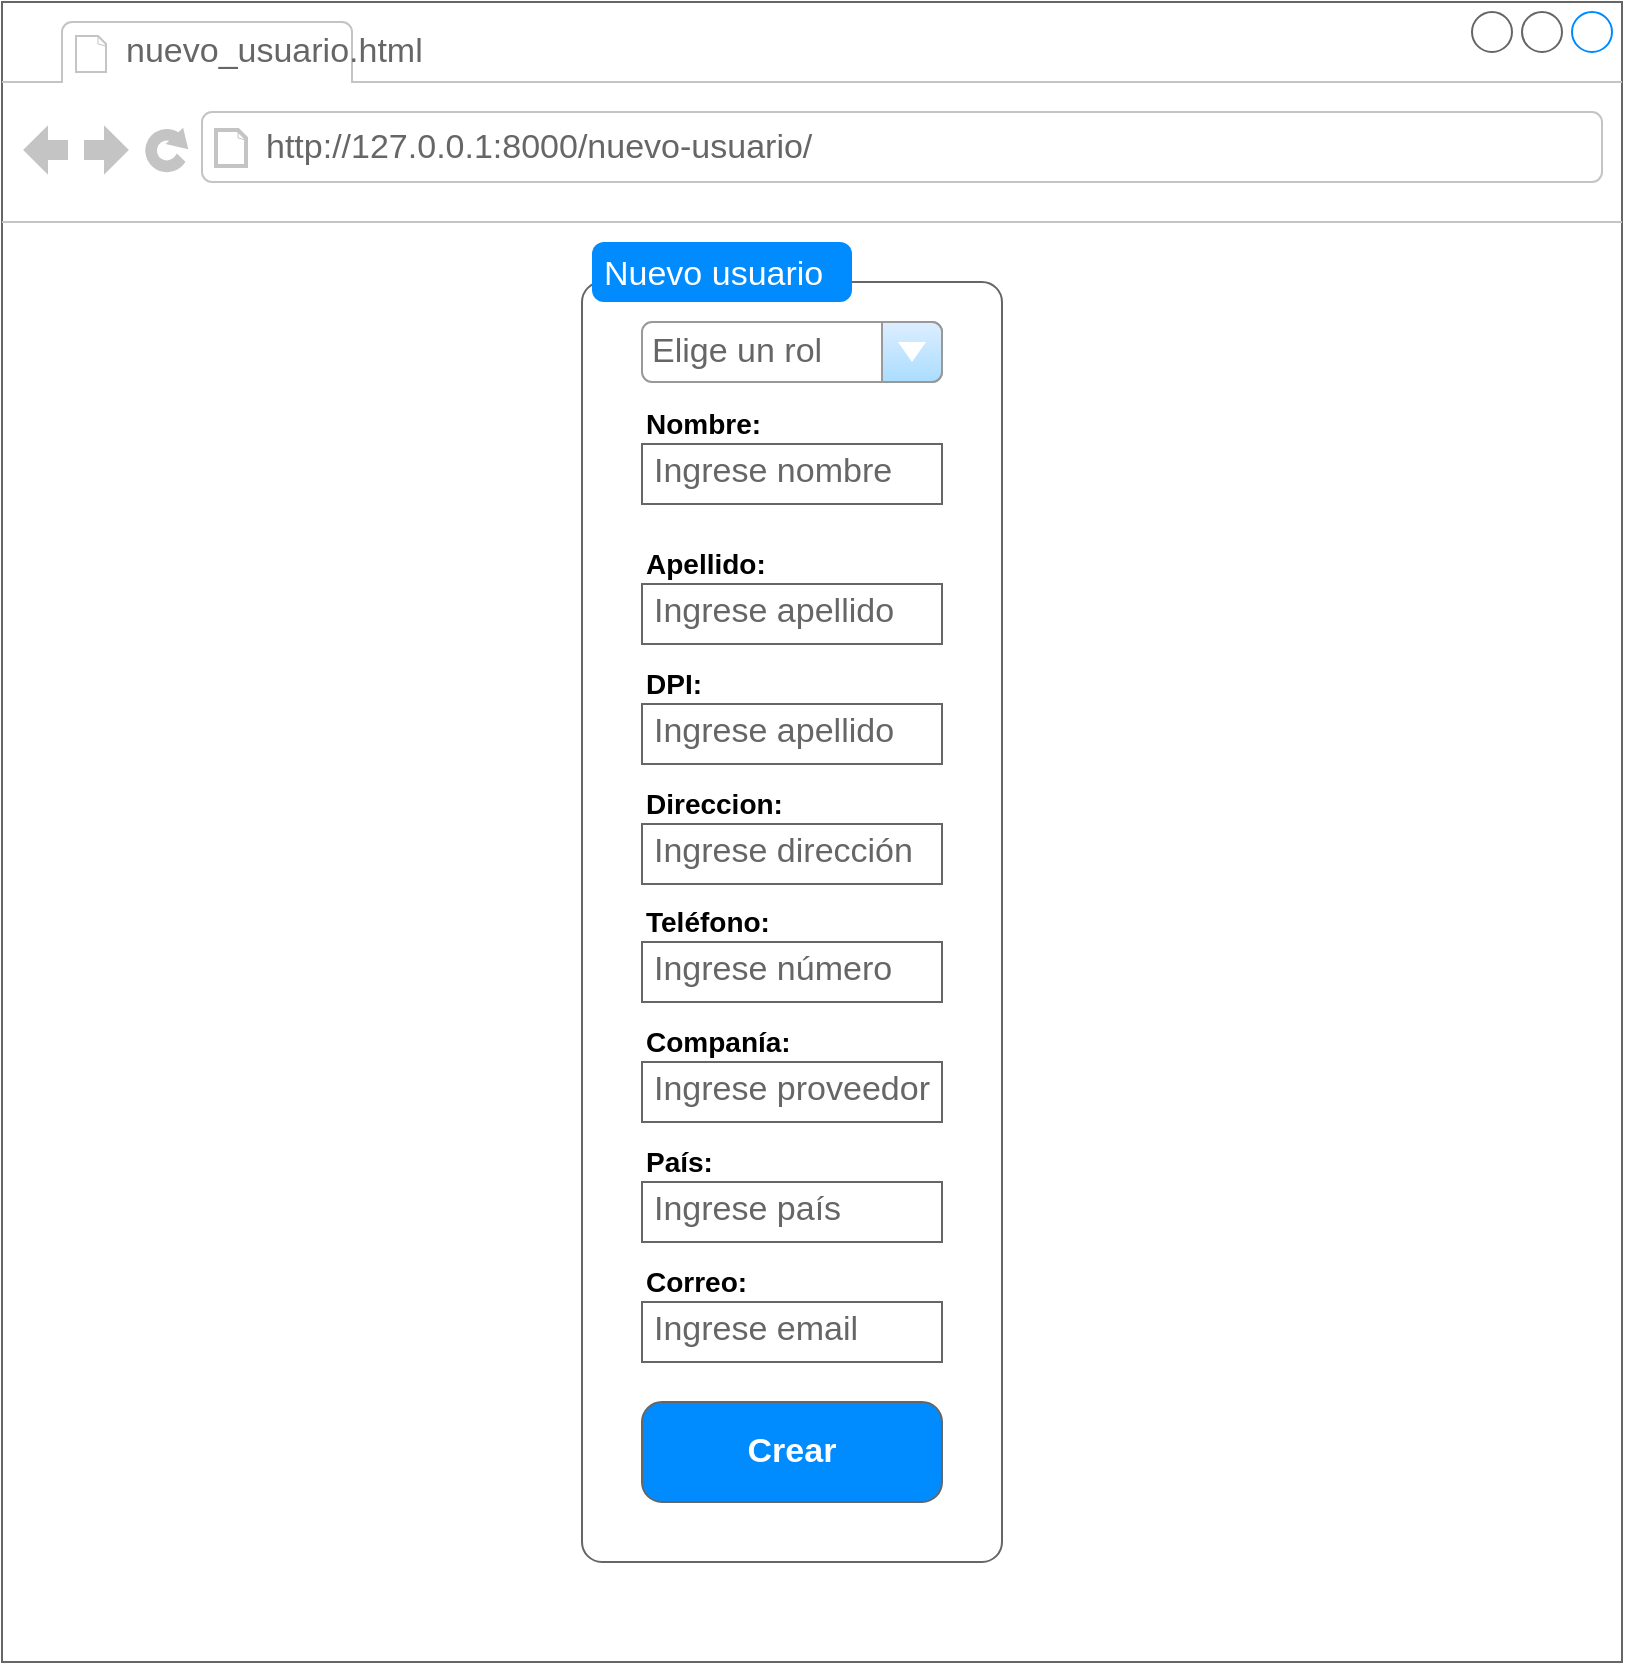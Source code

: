 <mxfile version="14.6.13" type="device" pages="8"><diagram id="SjEBQAeU6DP3xJ69haaQ" name="Nuevo usuario"><mxGraphModel dx="1086" dy="626" grid="1" gridSize="10" guides="1" tooltips="1" connect="1" arrows="1" fold="1" page="1" pageScale="1" pageWidth="827" pageHeight="1169" math="0" shadow="0"><root><mxCell id="0"/><mxCell id="1" parent="0"/><mxCell id="DwQFRuHWDdQyZ3aT6hSE-1" value="" style="strokeWidth=1;shadow=0;dashed=0;align=center;html=1;shape=mxgraph.mockup.containers.browserWindow;rSize=0;strokeColor=#666666;strokeColor2=#008cff;strokeColor3=#c4c4c4;mainText=,;recursiveResize=0;fontSize=14;" parent="1" vertex="1"><mxGeometry x="10" y="60" width="810" height="830" as="geometry"/></mxCell><mxCell id="DwQFRuHWDdQyZ3aT6hSE-2" value="nuevo_usuario.html" style="strokeWidth=1;shadow=0;dashed=0;align=center;html=1;shape=mxgraph.mockup.containers.anchor;fontSize=17;fontColor=#666666;align=left;" parent="DwQFRuHWDdQyZ3aT6hSE-1" vertex="1"><mxGeometry x="60" y="12" width="120" height="26" as="geometry"/></mxCell><mxCell id="DwQFRuHWDdQyZ3aT6hSE-3" value="http://127.0.0.1:8000/nuevo-usuario/" style="strokeWidth=1;shadow=0;dashed=0;align=center;html=1;shape=mxgraph.mockup.containers.anchor;rSize=0;fontSize=17;fontColor=#666666;align=left;" parent="DwQFRuHWDdQyZ3aT6hSE-1" vertex="1"><mxGeometry x="130" y="60" width="390" height="26" as="geometry"/></mxCell><mxCell id="AVW0m2lrH9leRaDb4YVx-3" value="" style="shape=mxgraph.mockup.containers.marginRect;rectMarginTop=10;strokeColor=#666666;strokeWidth=1;dashed=0;rounded=1;arcSize=5;recursiveResize=0;" parent="1" vertex="1"><mxGeometry x="300" y="190" width="210" height="650" as="geometry"/></mxCell><mxCell id="AVW0m2lrH9leRaDb4YVx-4" value="Nuevo usuario" style="shape=rect;strokeColor=none;fillColor=#008cff;strokeWidth=1;dashed=0;rounded=1;arcSize=20;fontColor=#ffffff;fontSize=17;spacing=2;spacingTop=-2;align=left;autosize=1;spacingLeft=4;resizeWidth=0;resizeHeight=0;perimeter=none;" parent="AVW0m2lrH9leRaDb4YVx-3" vertex="1"><mxGeometry x="5" y="-10" width="130" height="30" as="geometry"/></mxCell><mxCell id="AVW0m2lrH9leRaDb4YVx-5" value="Ingrese nombre" style="strokeWidth=1;shadow=0;dashed=0;align=center;html=1;shape=mxgraph.mockup.text.textBox;fontColor=#666666;align=left;fontSize=17;spacingLeft=4;spacingTop=-3;strokeColor=#666666;mainText=" parent="AVW0m2lrH9leRaDb4YVx-3" vertex="1"><mxGeometry x="30" y="91" width="150" height="30" as="geometry"/></mxCell><mxCell id="AVW0m2lrH9leRaDb4YVx-6" value="Ingrese apellido" style="strokeWidth=1;shadow=0;dashed=0;align=center;html=1;shape=mxgraph.mockup.text.textBox;fontColor=#666666;align=left;fontSize=17;spacingLeft=4;spacingTop=-3;strokeColor=#666666;mainText=" parent="AVW0m2lrH9leRaDb4YVx-3" vertex="1"><mxGeometry x="30" y="161" width="150" height="30" as="geometry"/></mxCell><mxCell id="AVW0m2lrH9leRaDb4YVx-7" value="Nombre:" style="text;spacingTop=-5;whiteSpace=wrap;html=1;align=left;fontSize=14;fontFamily=Helvetica;fillColor=none;strokeColor=none;fontStyle=1" parent="AVW0m2lrH9leRaDb4YVx-3" vertex="1"><mxGeometry x="30" y="71" width="150" height="20" as="geometry"/></mxCell><mxCell id="AVW0m2lrH9leRaDb4YVx-8" value="Apellido:" style="text;spacingTop=-5;whiteSpace=wrap;html=1;align=left;fontSize=14;fontFamily=Helvetica;fillColor=none;strokeColor=none;fontStyle=1" parent="AVW0m2lrH9leRaDb4YVx-3" vertex="1"><mxGeometry x="30" y="141" width="150" height="20" as="geometry"/></mxCell><mxCell id="AVW0m2lrH9leRaDb4YVx-15" value="DPI:" style="text;spacingTop=-5;whiteSpace=wrap;html=1;align=left;fontSize=14;fontFamily=Helvetica;fillColor=none;strokeColor=none;fontStyle=1" parent="AVW0m2lrH9leRaDb4YVx-3" vertex="1"><mxGeometry x="30" y="201" width="150" height="20" as="geometry"/></mxCell><mxCell id="AVW0m2lrH9leRaDb4YVx-16" value="Ingrese apellido" style="strokeWidth=1;shadow=0;dashed=0;align=center;html=1;shape=mxgraph.mockup.text.textBox;fontColor=#666666;align=left;fontSize=17;spacingLeft=4;spacingTop=-3;strokeColor=#666666;mainText=" parent="AVW0m2lrH9leRaDb4YVx-3" vertex="1"><mxGeometry x="30" y="221" width="150" height="30" as="geometry"/></mxCell><mxCell id="AVW0m2lrH9leRaDb4YVx-17" value="Direccion:" style="text;spacingTop=-5;whiteSpace=wrap;html=1;align=left;fontSize=14;fontFamily=Helvetica;fillColor=none;strokeColor=none;fontStyle=1" parent="AVW0m2lrH9leRaDb4YVx-3" vertex="1"><mxGeometry x="30" y="261" width="150" height="20" as="geometry"/></mxCell><mxCell id="AVW0m2lrH9leRaDb4YVx-18" value="Ingrese dirección" style="strokeWidth=1;shadow=0;dashed=0;align=center;html=1;shape=mxgraph.mockup.text.textBox;fontColor=#666666;align=left;fontSize=17;spacingLeft=4;spacingTop=-3;strokeColor=#666666;mainText=" parent="AVW0m2lrH9leRaDb4YVx-3" vertex="1"><mxGeometry x="30" y="281" width="150" height="30" as="geometry"/></mxCell><mxCell id="AVW0m2lrH9leRaDb4YVx-19" value="Elige un rol" style="strokeWidth=1;shadow=0;dashed=0;align=center;html=1;shape=mxgraph.mockup.forms.comboBox;strokeColor=#999999;fillColor=#ddeeff;align=left;fillColor2=#aaddff;mainText=;fontColor=#666666;fontSize=17;spacingLeft=3;" parent="AVW0m2lrH9leRaDb4YVx-3" vertex="1"><mxGeometry x="30" y="30" width="150" height="30" as="geometry"/></mxCell><mxCell id="AVW0m2lrH9leRaDb4YVx-33" value="Ingrese número" style="strokeWidth=1;shadow=0;dashed=0;align=center;html=1;shape=mxgraph.mockup.text.textBox;fontColor=#666666;align=left;fontSize=17;spacingLeft=4;spacingTop=-3;strokeColor=#666666;mainText=" parent="AVW0m2lrH9leRaDb4YVx-3" vertex="1"><mxGeometry x="30" y="340" width="150" height="30" as="geometry"/></mxCell><mxCell id="AVW0m2lrH9leRaDb4YVx-35" value="Ingrese proveedor" style="strokeWidth=1;shadow=0;dashed=0;align=center;html=1;shape=mxgraph.mockup.text.textBox;fontColor=#666666;align=left;fontSize=17;spacingLeft=4;spacingTop=-3;strokeColor=#666666;mainText=" parent="AVW0m2lrH9leRaDb4YVx-3" vertex="1"><mxGeometry x="30" y="400" width="150" height="30" as="geometry"/></mxCell><mxCell id="AVW0m2lrH9leRaDb4YVx-37" value="Ingrese país" style="strokeWidth=1;shadow=0;dashed=0;align=center;html=1;shape=mxgraph.mockup.text.textBox;fontColor=#666666;align=left;fontSize=17;spacingLeft=4;spacingTop=-3;strokeColor=#666666;mainText=" parent="AVW0m2lrH9leRaDb4YVx-3" vertex="1"><mxGeometry x="30" y="460" width="150" height="30" as="geometry"/></mxCell><mxCell id="AVW0m2lrH9leRaDb4YVx-38" value="Correo:" style="text;spacingTop=-5;whiteSpace=wrap;html=1;align=left;fontSize=14;fontFamily=Helvetica;fillColor=none;strokeColor=none;fontStyle=1" parent="AVW0m2lrH9leRaDb4YVx-3" vertex="1"><mxGeometry x="30" y="500" width="150" height="20" as="geometry"/></mxCell><mxCell id="AVW0m2lrH9leRaDb4YVx-39" value="Ingrese email" style="strokeWidth=1;shadow=0;dashed=0;align=center;html=1;shape=mxgraph.mockup.text.textBox;fontColor=#666666;align=left;fontSize=17;spacingLeft=4;spacingTop=-3;strokeColor=#666666;mainText=" parent="AVW0m2lrH9leRaDb4YVx-3" vertex="1"><mxGeometry x="30" y="520" width="150" height="30" as="geometry"/></mxCell><mxCell id="fEdnB9IF4l7Nwq7DD2FP-1" value="Crear" style="strokeWidth=1;shadow=0;dashed=0;align=center;html=1;shape=mxgraph.mockup.buttons.button;strokeColor=#666666;fontColor=#ffffff;mainText=;buttonStyle=round;fontSize=17;fontStyle=1;fillColor=#008cff;whiteSpace=wrap;" parent="AVW0m2lrH9leRaDb4YVx-3" vertex="1"><mxGeometry x="30" y="570" width="150" height="50" as="geometry"/></mxCell><mxCell id="AVW0m2lrH9leRaDb4YVx-32" value="Teléfono:" style="text;spacingTop=-5;whiteSpace=wrap;html=1;align=left;fontSize=14;fontFamily=Helvetica;fillColor=none;strokeColor=none;fontStyle=1" parent="1" vertex="1"><mxGeometry x="330" y="510" width="150" height="20" as="geometry"/></mxCell><mxCell id="AVW0m2lrH9leRaDb4YVx-34" value="Companía:" style="text;spacingTop=-5;whiteSpace=wrap;html=1;align=left;fontSize=14;fontFamily=Helvetica;fillColor=none;strokeColor=none;fontStyle=1" parent="1" vertex="1"><mxGeometry x="330" y="570" width="150" height="20" as="geometry"/></mxCell><mxCell id="AVW0m2lrH9leRaDb4YVx-36" value="País:" style="text;spacingTop=-5;whiteSpace=wrap;html=1;align=left;fontSize=14;fontFamily=Helvetica;fillColor=none;strokeColor=none;fontStyle=1" parent="1" vertex="1"><mxGeometry x="330" y="630" width="150" height="20" as="geometry"/></mxCell></root></mxGraphModel></diagram><diagram id="vpZeLhYPf5SOp2_3EoJt" name="Nuevo rol"><mxGraphModel dx="1085" dy="625" grid="1" gridSize="10" guides="1" tooltips="1" connect="1" arrows="1" fold="1" page="1" pageScale="1" pageWidth="827" pageHeight="1169" math="0" shadow="0"><root><mxCell id="Y69RpxRQLs8YznE_rps0-0"/><mxCell id="Y69RpxRQLs8YznE_rps0-1" parent="Y69RpxRQLs8YznE_rps0-0"/><mxCell id="Y69RpxRQLs8YznE_rps0-2" value="" style="strokeWidth=1;shadow=0;dashed=0;align=center;html=1;shape=mxgraph.mockup.containers.browserWindow;rSize=0;strokeColor=#666666;strokeColor2=#008cff;strokeColor3=#c4c4c4;mainText=,;recursiveResize=0;fontSize=14;" vertex="1" parent="Y69RpxRQLs8YznE_rps0-1"><mxGeometry x="10" y="120" width="810" height="410" as="geometry"/></mxCell><mxCell id="Y69RpxRQLs8YznE_rps0-3" value="nuevo_rol.html" style="strokeWidth=1;shadow=0;dashed=0;align=center;html=1;shape=mxgraph.mockup.containers.anchor;fontSize=17;fontColor=#666666;align=left;" vertex="1" parent="Y69RpxRQLs8YznE_rps0-2"><mxGeometry x="60" y="12" width="140" height="26" as="geometry"/></mxCell><mxCell id="Y69RpxRQLs8YznE_rps0-4" value="http://127.0.0.1:8000/nuevo-rol/" style="strokeWidth=1;shadow=0;dashed=0;align=center;html=1;shape=mxgraph.mockup.containers.anchor;rSize=0;fontSize=17;fontColor=#666666;align=left;" vertex="1" parent="Y69RpxRQLs8YznE_rps0-2"><mxGeometry x="130" y="60" width="370" height="26" as="geometry"/></mxCell><mxCell id="o0mxR7l5pTeeALIKzEDY-0" value="" style="shape=mxgraph.mockup.containers.marginRect;rectMarginTop=10;strokeColor=#666666;strokeWidth=1;dashed=0;rounded=1;arcSize=5;recursiveResize=0;" vertex="1" parent="Y69RpxRQLs8YznE_rps0-2"><mxGeometry x="299" y="140" width="210" height="240" as="geometry"/></mxCell><mxCell id="o0mxR7l5pTeeALIKzEDY-1" value="Nuevo rol" style="shape=rect;strokeColor=none;fillColor=#008cff;strokeWidth=1;dashed=0;rounded=1;arcSize=20;fontColor=#ffffff;fontSize=17;spacing=2;spacingTop=-2;align=left;autosize=1;spacingLeft=4;resizeWidth=0;resizeHeight=0;perimeter=none;" vertex="1" parent="o0mxR7l5pTeeALIKzEDY-0"><mxGeometry x="5" y="-10" width="100" height="30" as="geometry"/></mxCell><mxCell id="o0mxR7l5pTeeALIKzEDY-2" value="Ingrese nombre" style="strokeWidth=1;shadow=0;dashed=0;align=center;html=1;shape=mxgraph.mockup.text.textBox;fontColor=#666666;align=left;fontSize=17;spacingLeft=4;spacingTop=-3;strokeColor=#666666;mainText=" vertex="1" parent="o0mxR7l5pTeeALIKzEDY-0"><mxGeometry x="30" y="69" width="150" height="30" as="geometry"/></mxCell><mxCell id="o0mxR7l5pTeeALIKzEDY-4" value="Nombre:" style="text;spacingTop=-5;whiteSpace=wrap;html=1;align=left;fontSize=14;fontFamily=Helvetica;fillColor=none;strokeColor=none;fontStyle=1" vertex="1" parent="o0mxR7l5pTeeALIKzEDY-0"><mxGeometry x="30" y="49" width="150" height="20" as="geometry"/></mxCell><mxCell id="o0mxR7l5pTeeALIKzEDY-16" value="Crear" style="strokeWidth=1;shadow=0;dashed=0;align=center;html=1;shape=mxgraph.mockup.buttons.button;strokeColor=#666666;fontColor=#ffffff;mainText=;buttonStyle=round;fontSize=17;fontStyle=1;fillColor=#008cff;whiteSpace=wrap;" vertex="1" parent="o0mxR7l5pTeeALIKzEDY-0"><mxGeometry x="30" y="140" width="150" height="50" as="geometry"/></mxCell></root></mxGraphModel></diagram><diagram id="Z0GGIBZyn2OL4w4h87OL" name="Proveedor"><mxGraphModel dx="1085" dy="625" grid="1" gridSize="10" guides="1" tooltips="1" connect="1" arrows="1" fold="1" page="1" pageScale="1" pageWidth="827" pageHeight="1169" math="0" shadow="0"><root><mxCell id="-ip6b6o5DuWiOKeXfGZQ-0"/><mxCell id="-ip6b6o5DuWiOKeXfGZQ-1" parent="-ip6b6o5DuWiOKeXfGZQ-0"/><mxCell id="w-L0VQb3hFG27ZZJ5PFC-0" value="" style="strokeWidth=1;shadow=0;dashed=0;align=center;html=1;shape=mxgraph.mockup.containers.browserWindow;rSize=0;strokeColor=#666666;strokeColor2=#008cff;strokeColor3=#c4c4c4;mainText=,;recursiveResize=0;fontSize=14;" vertex="1" parent="-ip6b6o5DuWiOKeXfGZQ-1"><mxGeometry x="10" y="80" width="810" height="850" as="geometry"/></mxCell><mxCell id="w-L0VQb3hFG27ZZJ5PFC-1" value="nuevo_proveedor.html" style="strokeWidth=1;shadow=0;dashed=0;align=center;html=1;shape=mxgraph.mockup.containers.anchor;fontSize=17;fontColor=#666666;align=left;" vertex="1" parent="w-L0VQb3hFG27ZZJ5PFC-0"><mxGeometry x="60" y="12" width="140" height="26" as="geometry"/></mxCell><mxCell id="w-L0VQb3hFG27ZZJ5PFC-2" value="http://127.0.0.1:8000/nuevo-proveedor/" style="strokeWidth=1;shadow=0;dashed=0;align=center;html=1;shape=mxgraph.mockup.containers.anchor;rSize=0;fontSize=17;fontColor=#666666;align=left;" vertex="1" parent="w-L0VQb3hFG27ZZJ5PFC-0"><mxGeometry x="130" y="60" width="370" height="26" as="geometry"/></mxCell><mxCell id="w-L0VQb3hFG27ZZJ5PFC-3" value="" style="shape=mxgraph.mockup.containers.marginRect;rectMarginTop=10;strokeColor=#666666;strokeWidth=1;dashed=0;rounded=1;arcSize=5;recursiveResize=0;" vertex="1" parent="w-L0VQb3hFG27ZZJ5PFC-0"><mxGeometry x="269" y="140" width="270" height="680" as="geometry"/></mxCell><mxCell id="w-L0VQb3hFG27ZZJ5PFC-4" value="Nuevo proveedor" style="shape=rect;strokeColor=none;fillColor=#008cff;strokeWidth=1;dashed=0;rounded=1;arcSize=20;fontColor=#ffffff;fontSize=17;spacing=2;spacingTop=-2;align=left;autosize=1;spacingLeft=4;resizeWidth=0;resizeHeight=0;perimeter=none;" vertex="1" parent="w-L0VQb3hFG27ZZJ5PFC-3"><mxGeometry x="5" y="-10" width="150" height="30" as="geometry"/></mxCell><mxCell id="w-L0VQb3hFG27ZZJ5PFC-5" value="Ingrese nombre" style="strokeWidth=1;shadow=0;dashed=0;align=center;html=1;shape=mxgraph.mockup.text.textBox;fontColor=#666666;align=left;fontSize=17;spacingLeft=4;spacingTop=-3;strokeColor=#666666;mainText=" vertex="1" parent="w-L0VQb3hFG27ZZJ5PFC-3"><mxGeometry x="30" y="57" width="200" height="30" as="geometry"/></mxCell><mxCell id="w-L0VQb3hFG27ZZJ5PFC-6" value="Nombre:" style="text;spacingTop=-5;whiteSpace=wrap;html=1;align=left;fontSize=14;fontFamily=Helvetica;fillColor=none;strokeColor=none;fontStyle=1" vertex="1" parent="w-L0VQb3hFG27ZZJ5PFC-3"><mxGeometry x="30" y="37" width="200" height="20" as="geometry"/></mxCell><mxCell id="w-L0VQb3hFG27ZZJ5PFC-7" value="Crear" style="strokeWidth=1;shadow=0;dashed=0;align=center;html=1;shape=mxgraph.mockup.buttons.button;strokeColor=#666666;fontColor=#ffffff;mainText=;buttonStyle=round;fontSize=17;fontStyle=1;fillColor=#008cff;whiteSpace=wrap;" vertex="1" parent="w-L0VQb3hFG27ZZJ5PFC-3"><mxGeometry x="60" y="600" width="150" height="50" as="geometry"/></mxCell><mxCell id="w-L0VQb3hFG27ZZJ5PFC-8" value="Apellido:" style="text;spacingTop=-5;whiteSpace=wrap;html=1;align=left;fontSize=14;fontFamily=Helvetica;fillColor=none;strokeColor=none;fontStyle=1" vertex="1" parent="w-L0VQb3hFG27ZZJ5PFC-3"><mxGeometry x="30" y="100" width="200" height="20" as="geometry"/></mxCell><mxCell id="w-L0VQb3hFG27ZZJ5PFC-9" value="Ingrese apellido" style="strokeWidth=1;shadow=0;dashed=0;align=center;html=1;shape=mxgraph.mockup.text.textBox;fontColor=#666666;align=left;fontSize=17;spacingLeft=4;spacingTop=-3;strokeColor=#666666;mainText=" vertex="1" parent="w-L0VQb3hFG27ZZJ5PFC-3"><mxGeometry x="30" y="120" width="200" height="30" as="geometry"/></mxCell><mxCell id="w-L0VQb3hFG27ZZJ5PFC-10" value="NIT:" style="text;spacingTop=-5;whiteSpace=wrap;html=1;align=left;fontSize=14;fontFamily=Helvetica;fillColor=none;strokeColor=none;fontStyle=1" vertex="1" parent="w-L0VQb3hFG27ZZJ5PFC-3"><mxGeometry x="30" y="160" width="200" height="20" as="geometry"/></mxCell><mxCell id="w-L0VQb3hFG27ZZJ5PFC-11" value="Ingrese número NIT" style="strokeWidth=1;shadow=0;dashed=0;align=center;html=1;shape=mxgraph.mockup.text.textBox;fontColor=#666666;align=left;fontSize=17;spacingLeft=4;spacingTop=-3;strokeColor=#666666;mainText=" vertex="1" parent="w-L0VQb3hFG27ZZJ5PFC-3"><mxGeometry x="30" y="180" width="200" height="30" as="geometry"/></mxCell><mxCell id="w-L0VQb3hFG27ZZJ5PFC-12" value="Nombre empresa:" style="text;spacingTop=-5;whiteSpace=wrap;html=1;align=left;fontSize=14;fontFamily=Helvetica;fillColor=none;strokeColor=none;fontStyle=1" vertex="1" parent="w-L0VQb3hFG27ZZJ5PFC-3"><mxGeometry x="30" y="220" width="200" height="20" as="geometry"/></mxCell><mxCell id="w-L0VQb3hFG27ZZJ5PFC-13" value="Ingrese nombre empresa" style="strokeWidth=1;shadow=0;dashed=0;align=center;html=1;shape=mxgraph.mockup.text.textBox;fontColor=#666666;align=left;fontSize=17;spacingLeft=4;spacingTop=-3;strokeColor=#666666;mainText=" vertex="1" parent="w-L0VQb3hFG27ZZJ5PFC-3"><mxGeometry x="30" y="240" width="200" height="30" as="geometry"/></mxCell><mxCell id="w-L0VQb3hFG27ZZJ5PFC-14" value="Dirección:" style="text;spacingTop=-5;whiteSpace=wrap;html=1;align=left;fontSize=14;fontFamily=Helvetica;fillColor=none;strokeColor=none;fontStyle=1" vertex="1" parent="w-L0VQb3hFG27ZZJ5PFC-3"><mxGeometry x="31" y="280" width="200" height="20" as="geometry"/></mxCell><mxCell id="w-L0VQb3hFG27ZZJ5PFC-16" value="Estado:" style="text;spacingTop=-5;whiteSpace=wrap;html=1;align=left;fontSize=14;fontFamily=Helvetica;fillColor=none;strokeColor=none;fontStyle=1" vertex="1" parent="w-L0VQb3hFG27ZZJ5PFC-3"><mxGeometry x="35" y="340" width="200" height="20" as="geometry"/></mxCell><mxCell id="w-L0VQb3hFG27ZZJ5PFC-17" value="Ingrese el estado" style="strokeWidth=1;shadow=0;dashed=0;align=center;html=1;shape=mxgraph.mockup.text.textBox;fontColor=#666666;align=left;fontSize=17;spacingLeft=4;spacingTop=-3;strokeColor=#666666;mainText=" vertex="1" parent="w-L0VQb3hFG27ZZJ5PFC-3"><mxGeometry x="35" y="360" width="200" height="30" as="geometry"/></mxCell><mxCell id="w-L0VQb3hFG27ZZJ5PFC-18" value="Teléfono:" style="text;spacingTop=-5;whiteSpace=wrap;html=1;align=left;fontSize=14;fontFamily=Helvetica;fillColor=none;strokeColor=none;fontStyle=1" vertex="1" parent="w-L0VQb3hFG27ZZJ5PFC-3"><mxGeometry x="35" y="400" width="200" height="20" as="geometry"/></mxCell><mxCell id="w-L0VQb3hFG27ZZJ5PFC-19" value="Ingrese número teléfono" style="strokeWidth=1;shadow=0;dashed=0;align=center;html=1;shape=mxgraph.mockup.text.textBox;fontColor=#666666;align=left;fontSize=17;spacingLeft=4;spacingTop=-3;strokeColor=#666666;mainText=" vertex="1" parent="w-L0VQb3hFG27ZZJ5PFC-3"><mxGeometry x="35" y="420" width="200" height="30" as="geometry"/></mxCell><mxCell id="ix3uHY_hg1RW9rylpGYR-0" value="Companía:" style="text;spacingTop=-5;whiteSpace=wrap;html=1;align=left;fontSize=14;fontFamily=Helvetica;fillColor=none;strokeColor=none;fontStyle=1" vertex="1" parent="w-L0VQb3hFG27ZZJ5PFC-3"><mxGeometry x="31" y="460" width="200" height="20" as="geometry"/></mxCell><mxCell id="ix3uHY_hg1RW9rylpGYR-1" value="Ingrese la companía" style="strokeWidth=1;shadow=0;dashed=0;align=center;html=1;shape=mxgraph.mockup.text.textBox;fontColor=#666666;align=left;fontSize=17;spacingLeft=4;spacingTop=-3;strokeColor=#666666;mainText=" vertex="1" parent="w-L0VQb3hFG27ZZJ5PFC-3"><mxGeometry x="31" y="480" width="200" height="30" as="geometry"/></mxCell><mxCell id="ix3uHY_hg1RW9rylpGYR-2" value="País:" style="text;spacingTop=-5;whiteSpace=wrap;html=1;align=left;fontSize=14;fontFamily=Helvetica;fillColor=none;strokeColor=none;fontStyle=1" vertex="1" parent="w-L0VQb3hFG27ZZJ5PFC-3"><mxGeometry x="35" y="520" width="200" height="20" as="geometry"/></mxCell><mxCell id="ix3uHY_hg1RW9rylpGYR-3" value="Ingrese el país" style="strokeWidth=1;shadow=0;dashed=0;align=center;html=1;shape=mxgraph.mockup.text.textBox;fontColor=#666666;align=left;fontSize=17;spacingLeft=4;spacingTop=-3;strokeColor=#666666;mainText=" vertex="1" parent="w-L0VQb3hFG27ZZJ5PFC-3"><mxGeometry x="35" y="540" width="200" height="30" as="geometry"/></mxCell><mxCell id="w-L0VQb3hFG27ZZJ5PFC-15" value="Ingrese la dirección" style="strokeWidth=1;shadow=0;dashed=0;align=center;html=1;shape=mxgraph.mockup.text.textBox;fontColor=#666666;align=left;fontSize=17;spacingLeft=4;spacingTop=-3;strokeColor=#666666;mainText=" vertex="1" parent="w-L0VQb3hFG27ZZJ5PFC-3"><mxGeometry x="31" y="300" width="200" height="30" as="geometry"/></mxCell></root></mxGraphModel></diagram><diagram id="A3Np9jsZqAoh0hdHBp27" name="Cuenta bancaria"><mxGraphModel dx="1086" dy="626" grid="1" gridSize="10" guides="1" tooltips="1" connect="1" arrows="1" fold="1" page="1" pageScale="1" pageWidth="827" pageHeight="1169" math="0" shadow="0"><root><mxCell id="o8eTlKMa1BOsJMSladpY-0"/><mxCell id="o8eTlKMa1BOsJMSladpY-1" parent="o8eTlKMa1BOsJMSladpY-0"/><mxCell id="kTxigcMJJyWHlscE9Xh4-0" value="" style="strokeWidth=1;shadow=0;dashed=0;align=center;html=1;shape=mxgraph.mockup.containers.browserWindow;rSize=0;strokeColor=#666666;strokeColor2=#008cff;strokeColor3=#c4c4c4;mainText=,;recursiveResize=0;fontSize=14;" parent="o8eTlKMa1BOsJMSladpY-1" vertex="1"><mxGeometry x="10" y="80" width="810" height="690" as="geometry"/></mxCell><mxCell id="kTxigcMJJyWHlscE9Xh4-1" value="nueva_cuenta.html" style="strokeWidth=1;shadow=0;dashed=0;align=center;html=1;shape=mxgraph.mockup.containers.anchor;fontSize=17;fontColor=#666666;align=left;" parent="kTxigcMJJyWHlscE9Xh4-0" vertex="1"><mxGeometry x="60" y="12" width="140" height="26" as="geometry"/></mxCell><mxCell id="kTxigcMJJyWHlscE9Xh4-2" value="http://127.0.0.1:8000/nueva-cuenta/" style="strokeWidth=1;shadow=0;dashed=0;align=center;html=1;shape=mxgraph.mockup.containers.anchor;rSize=0;fontSize=17;fontColor=#666666;align=left;" parent="kTxigcMJJyWHlscE9Xh4-0" vertex="1"><mxGeometry x="130" y="60" width="370" height="26" as="geometry"/></mxCell><mxCell id="kTxigcMJJyWHlscE9Xh4-3" value="" style="shape=mxgraph.mockup.containers.marginRect;rectMarginTop=10;strokeColor=#666666;strokeWidth=1;dashed=0;rounded=1;arcSize=5;recursiveResize=0;" parent="kTxigcMJJyWHlscE9Xh4-0" vertex="1"><mxGeometry x="269" y="140" width="331" height="510" as="geometry"/></mxCell><mxCell id="kTxigcMJJyWHlscE9Xh4-4" value="Nueva cuenta" style="shape=rect;strokeColor=none;fillColor=#008cff;strokeWidth=1;dashed=0;rounded=1;arcSize=20;fontColor=#ffffff;fontSize=17;spacing=2;spacingTop=-2;align=left;autosize=1;spacingLeft=4;resizeWidth=0;resizeHeight=0;perimeter=none;" parent="kTxigcMJJyWHlscE9Xh4-3" vertex="1"><mxGeometry x="5" y="-10" width="130" height="30" as="geometry"/></mxCell><mxCell id="kTxigcMJJyWHlscE9Xh4-5" value="Ingrese el número de cuenta" style="strokeWidth=1;shadow=0;dashed=0;align=center;html=1;shape=mxgraph.mockup.text.textBox;fontColor=#666666;align=left;fontSize=17;spacingLeft=4;spacingTop=-3;strokeColor=#666666;mainText=" parent="kTxigcMJJyWHlscE9Xh4-3" vertex="1"><mxGeometry x="50.5" y="70" width="230" height="30" as="geometry"/></mxCell><mxCell id="kTxigcMJJyWHlscE9Xh4-6" value="Número de cuenta:" style="text;spacingTop=-5;whiteSpace=wrap;html=1;align=left;fontSize=14;fontFamily=Helvetica;fillColor=none;strokeColor=none;fontStyle=1" parent="kTxigcMJJyWHlscE9Xh4-3" vertex="1"><mxGeometry x="50.5" y="50" width="230" height="20" as="geometry"/></mxCell><mxCell id="kTxigcMJJyWHlscE9Xh4-7" value="Crear" style="strokeWidth=1;shadow=0;dashed=0;align=center;html=1;shape=mxgraph.mockup.buttons.button;strokeColor=#666666;fontColor=#ffffff;mainText=;buttonStyle=round;fontSize=17;fontStyle=1;fillColor=#008cff;whiteSpace=wrap;" parent="kTxigcMJJyWHlscE9Xh4-3" vertex="1"><mxGeometry x="91" y="430" width="150" height="50" as="geometry"/></mxCell><mxCell id="kTxigcMJJyWHlscE9Xh4-24" value="Ingrese el nombre del banco" style="strokeWidth=1;shadow=0;dashed=0;align=center;html=1;shape=mxgraph.mockup.text.textBox;fontColor=#666666;align=left;fontSize=17;spacingLeft=4;spacingTop=-3;strokeColor=#666666;mainText=" parent="kTxigcMJJyWHlscE9Xh4-3" vertex="1"><mxGeometry x="50.5" y="130" width="230" height="30" as="geometry"/></mxCell><mxCell id="kTxigcMJJyWHlscE9Xh4-25" value="Nombre de banco:" style="text;spacingTop=-5;whiteSpace=wrap;html=1;align=left;fontSize=14;fontFamily=Helvetica;fillColor=none;strokeColor=none;fontStyle=1" parent="kTxigcMJJyWHlscE9Xh4-3" vertex="1"><mxGeometry x="50.5" y="110" width="230" height="20" as="geometry"/></mxCell><mxCell id="kTxigcMJJyWHlscE9Xh4-26" value="Ingrese el nombre de cuenta" style="strokeWidth=1;shadow=0;dashed=0;align=center;html=1;shape=mxgraph.mockup.text.textBox;fontColor=#666666;align=left;fontSize=17;spacingLeft=4;spacingTop=-3;strokeColor=#666666;mainText=" parent="kTxigcMJJyWHlscE9Xh4-3" vertex="1"><mxGeometry x="50.5" y="190" width="230" height="30" as="geometry"/></mxCell><mxCell id="kTxigcMJJyWHlscE9Xh4-27" value="Nombre de cuenta:" style="text;spacingTop=-5;whiteSpace=wrap;html=1;align=left;fontSize=14;fontFamily=Helvetica;fillColor=none;strokeColor=none;fontStyle=1" parent="kTxigcMJJyWHlscE9Xh4-3" vertex="1"><mxGeometry x="50.5" y="170" width="230" height="20" as="geometry"/></mxCell><mxCell id="kTxigcMJJyWHlscE9Xh4-28" value="Ingrese la fecha" style="strokeWidth=1;shadow=0;dashed=0;align=center;html=1;shape=mxgraph.mockup.text.textBox;fontColor=#666666;align=left;fontSize=17;spacingLeft=4;spacingTop=-3;strokeColor=#666666;mainText=" parent="kTxigcMJJyWHlscE9Xh4-3" vertex="1"><mxGeometry x="50.5" y="250" width="230" height="30" as="geometry"/></mxCell><mxCell id="kTxigcMJJyWHlscE9Xh4-29" value="Fecha de creación:" style="text;spacingTop=-5;whiteSpace=wrap;html=1;align=left;fontSize=14;fontFamily=Helvetica;fillColor=none;strokeColor=none;fontStyle=1" parent="kTxigcMJJyWHlscE9Xh4-3" vertex="1"><mxGeometry x="50.5" y="230" width="230" height="20" as="geometry"/></mxCell><mxCell id="kTxigcMJJyWHlscE9Xh4-83" value="Ingrese el fondo inicial" style="strokeWidth=1;shadow=0;dashed=0;align=center;html=1;shape=mxgraph.mockup.text.textBox;fontColor=#666666;align=left;fontSize=17;spacingLeft=4;spacingTop=-3;strokeColor=#666666;mainText=" parent="kTxigcMJJyWHlscE9Xh4-3" vertex="1"><mxGeometry x="51" y="310" width="230" height="30" as="geometry"/></mxCell><mxCell id="kTxigcMJJyWHlscE9Xh4-84" value="Fondo:" style="text;spacingTop=-5;whiteSpace=wrap;html=1;align=left;fontSize=14;fontFamily=Helvetica;fillColor=none;strokeColor=none;fontStyle=1" parent="kTxigcMJJyWHlscE9Xh4-3" vertex="1"><mxGeometry x="51" y="290" width="230" height="20" as="geometry"/></mxCell><mxCell id="kTxigcMJJyWHlscE9Xh4-85" value="Ingrese el estado de cuenta" style="strokeWidth=1;shadow=0;dashed=0;align=center;html=1;shape=mxgraph.mockup.text.textBox;fontColor=#666666;align=left;fontSize=17;spacingLeft=4;spacingTop=-3;strokeColor=#666666;mainText=" parent="kTxigcMJJyWHlscE9Xh4-3" vertex="1"><mxGeometry x="51" y="370" width="230" height="30" as="geometry"/></mxCell><mxCell id="kTxigcMJJyWHlscE9Xh4-86" value="Estado:" style="text;spacingTop=-5;whiteSpace=wrap;html=1;align=left;fontSize=14;fontFamily=Helvetica;fillColor=none;strokeColor=none;fontStyle=1" parent="kTxigcMJJyWHlscE9Xh4-3" vertex="1"><mxGeometry x="51" y="350" width="230" height="20" as="geometry"/></mxCell></root></mxGraphModel></diagram><diagram id="0WS4ss0SeCYN9CF1Tjxd" name="Cheque"><mxGraphModel dx="1086" dy="626" grid="1" gridSize="10" guides="1" tooltips="1" connect="1" arrows="1" fold="1" page="1" pageScale="1" pageWidth="827" pageHeight="1169" math="0" shadow="0"><root><mxCell id="BF3K2wQPaNDgxe6tFAvp-0"/><mxCell id="BF3K2wQPaNDgxe6tFAvp-1" parent="BF3K2wQPaNDgxe6tFAvp-0"/><mxCell id="sMjXOD0dER0uTMpQXENJ-0" value="" style="strokeWidth=1;shadow=0;dashed=0;align=center;html=1;shape=mxgraph.mockup.containers.browserWindow;rSize=0;strokeColor=#666666;strokeColor2=#008cff;strokeColor3=#c4c4c4;mainText=,;recursiveResize=0;fontSize=14;" parent="BF3K2wQPaNDgxe6tFAvp-1" vertex="1"><mxGeometry x="10" y="80" width="810" height="690" as="geometry"/></mxCell><mxCell id="sMjXOD0dER0uTMpQXENJ-1" value="nuevo_cheque.html" style="strokeWidth=1;shadow=0;dashed=0;align=center;html=1;shape=mxgraph.mockup.containers.anchor;fontSize=17;fontColor=#666666;align=left;" parent="sMjXOD0dER0uTMpQXENJ-0" vertex="1"><mxGeometry x="60" y="12" width="140" height="26" as="geometry"/></mxCell><mxCell id="sMjXOD0dER0uTMpQXENJ-2" value="http://127.0.0.1:8000/nuevo-cheque/" style="strokeWidth=1;shadow=0;dashed=0;align=center;html=1;shape=mxgraph.mockup.containers.anchor;rSize=0;fontSize=17;fontColor=#666666;align=left;" parent="sMjXOD0dER0uTMpQXENJ-0" vertex="1"><mxGeometry x="130" y="60" width="370" height="26" as="geometry"/></mxCell><mxCell id="sMjXOD0dER0uTMpQXENJ-3" value="" style="shape=mxgraph.mockup.containers.marginRect;rectMarginTop=10;strokeColor=#666666;strokeWidth=1;dashed=0;rounded=1;arcSize=5;recursiveResize=0;" parent="sMjXOD0dER0uTMpQXENJ-0" vertex="1"><mxGeometry x="269" y="140" width="331" height="510" as="geometry"/></mxCell><mxCell id="sMjXOD0dER0uTMpQXENJ-4" value="Nuevo cheque" style="shape=rect;strokeColor=none;fillColor=#008cff;strokeWidth=1;dashed=0;rounded=1;arcSize=20;fontColor=#ffffff;fontSize=17;spacing=2;spacingTop=-2;align=left;autosize=1;spacingLeft=4;resizeWidth=0;resizeHeight=0;perimeter=none;" parent="sMjXOD0dER0uTMpQXENJ-3" vertex="1"><mxGeometry x="5" y="-10" width="130" height="30" as="geometry"/></mxCell><mxCell id="sMjXOD0dER0uTMpQXENJ-5" value="Ingrese el monto" style="strokeWidth=1;shadow=0;dashed=0;align=center;html=1;shape=mxgraph.mockup.text.textBox;fontColor=#666666;align=left;fontSize=17;spacingLeft=4;spacingTop=-3;strokeColor=#666666;mainText=" parent="sMjXOD0dER0uTMpQXENJ-3" vertex="1"><mxGeometry x="50.5" y="70" width="230" height="30" as="geometry"/></mxCell><mxCell id="sMjXOD0dER0uTMpQXENJ-6" value="Monto:" style="text;spacingTop=-5;whiteSpace=wrap;html=1;align=left;fontSize=14;fontFamily=Helvetica;fillColor=none;strokeColor=none;fontStyle=1" parent="sMjXOD0dER0uTMpQXENJ-3" vertex="1"><mxGeometry x="50.5" y="50" width="230" height="20" as="geometry"/></mxCell><mxCell id="sMjXOD0dER0uTMpQXENJ-7" value="Crear" style="strokeWidth=1;shadow=0;dashed=0;align=center;html=1;shape=mxgraph.mockup.buttons.button;strokeColor=#666666;fontColor=#ffffff;mainText=;buttonStyle=round;fontSize=17;fontStyle=1;fillColor=#008cff;whiteSpace=wrap;" parent="sMjXOD0dER0uTMpQXENJ-3" vertex="1"><mxGeometry x="91" y="430" width="150" height="50" as="geometry"/></mxCell><mxCell id="sMjXOD0dER0uTMpQXENJ-8" value="Ingrese el nombre benefi....." style="strokeWidth=1;shadow=0;dashed=0;align=center;html=1;shape=mxgraph.mockup.text.textBox;fontColor=#666666;align=left;fontSize=17;spacingLeft=4;spacingTop=-3;strokeColor=#666666;mainText=" parent="sMjXOD0dER0uTMpQXENJ-3" vertex="1"><mxGeometry x="50.5" y="130" width="230" height="30" as="geometry"/></mxCell><mxCell id="sMjXOD0dER0uTMpQXENJ-9" value="Beneficiario:" style="text;spacingTop=-5;whiteSpace=wrap;html=1;align=left;fontSize=14;fontFamily=Helvetica;fillColor=none;strokeColor=none;fontStyle=1" parent="sMjXOD0dER0uTMpQXENJ-3" vertex="1"><mxGeometry x="50.5" y="110" width="230" height="20" as="geometry"/></mxCell><mxCell id="sMjXOD0dER0uTMpQXENJ-10" value="Ingrese el número de cuenta" style="strokeWidth=1;shadow=0;dashed=0;align=center;html=1;shape=mxgraph.mockup.text.textBox;fontColor=#666666;align=left;fontSize=17;spacingLeft=4;spacingTop=-3;strokeColor=#666666;mainText=" parent="sMjXOD0dER0uTMpQXENJ-3" vertex="1"><mxGeometry x="50.5" y="190" width="230" height="30" as="geometry"/></mxCell><mxCell id="sMjXOD0dER0uTMpQXENJ-11" value="Número de cuenta" style="text;spacingTop=-5;whiteSpace=wrap;html=1;align=left;fontSize=14;fontFamily=Helvetica;fillColor=none;strokeColor=none;fontStyle=1" parent="sMjXOD0dER0uTMpQXENJ-3" vertex="1"><mxGeometry x="50.5" y="170" width="230" height="20" as="geometry"/></mxCell><mxCell id="sMjXOD0dER0uTMpQXENJ-12" value="Estado de cheque" style="strokeWidth=1;shadow=0;dashed=0;align=center;html=1;shape=mxgraph.mockup.text.textBox;fontColor=#666666;align=left;fontSize=17;spacingLeft=4;spacingTop=-3;strokeColor=#666666;mainText=" parent="sMjXOD0dER0uTMpQXENJ-3" vertex="1"><mxGeometry x="50.5" y="250" width="230" height="30" as="geometry"/></mxCell><mxCell id="sMjXOD0dER0uTMpQXENJ-13" value="Estado:" style="text;spacingTop=-5;whiteSpace=wrap;html=1;align=left;fontSize=14;fontFamily=Helvetica;fillColor=none;strokeColor=none;fontStyle=1" parent="sMjXOD0dER0uTMpQXENJ-3" vertex="1"><mxGeometry x="50.5" y="230" width="230" height="20" as="geometry"/></mxCell><mxCell id="sMjXOD0dER0uTMpQXENJ-14" value="Ingrese la fecha" style="strokeWidth=1;shadow=0;dashed=0;align=center;html=1;shape=mxgraph.mockup.text.textBox;fontColor=#666666;align=left;fontSize=17;spacingLeft=4;spacingTop=-3;strokeColor=#666666;mainText=" parent="sMjXOD0dER0uTMpQXENJ-3" vertex="1"><mxGeometry x="51" y="310" width="230" height="30" as="geometry"/></mxCell><mxCell id="sMjXOD0dER0uTMpQXENJ-15" value="Fecha de emisión:" style="text;spacingTop=-5;whiteSpace=wrap;html=1;align=left;fontSize=14;fontFamily=Helvetica;fillColor=none;strokeColor=none;fontStyle=1" parent="sMjXOD0dER0uTMpQXENJ-3" vertex="1"><mxGeometry x="51" y="290" width="230" height="20" as="geometry"/></mxCell><mxCell id="sMjXOD0dER0uTMpQXENJ-16" value="Ingrese el lugar" style="strokeWidth=1;shadow=0;dashed=0;align=center;html=1;shape=mxgraph.mockup.text.textBox;fontColor=#666666;align=left;fontSize=17;spacingLeft=4;spacingTop=-3;strokeColor=#666666;mainText=" parent="sMjXOD0dER0uTMpQXENJ-3" vertex="1"><mxGeometry x="51" y="370" width="230" height="30" as="geometry"/></mxCell><mxCell id="sMjXOD0dER0uTMpQXENJ-17" value="Lugar de emisión:" style="text;spacingTop=-5;whiteSpace=wrap;html=1;align=left;fontSize=14;fontFamily=Helvetica;fillColor=none;strokeColor=none;fontStyle=1" parent="sMjXOD0dER0uTMpQXENJ-3" vertex="1"><mxGeometry x="51" y="350" width="230" height="20" as="geometry"/></mxCell></root></mxGraphModel></diagram><diagram id="EmpzcoQbI6c6Mug6JCYa" name="Layout"><mxGraphModel dx="1102" dy="642" grid="1" gridSize="10" guides="1" tooltips="1" connect="1" arrows="1" fold="1" page="1" pageScale="1" pageWidth="827" pageHeight="1169" math="0" shadow="0"><root><mxCell id="nKlfpFQ3LqyJv_wkuSMl-0"/><mxCell id="nKlfpFQ3LqyJv_wkuSMl-1" parent="nKlfpFQ3LqyJv_wkuSMl-0"/><mxCell id="lSltVnf7XIO7IUmwf9yt-0" value="" style="strokeWidth=1;shadow=0;dashed=0;align=center;html=1;shape=mxgraph.mockup.containers.browserWindow;rSize=0;strokeColor=#666666;strokeColor2=#008cff;strokeColor3=#c4c4c4;mainText=,;recursiveResize=0;fontSize=14;" parent="nKlfpFQ3LqyJv_wkuSMl-1" vertex="1"><mxGeometry x="10" y="80" width="810" height="690" as="geometry"/></mxCell><mxCell id="lSltVnf7XIO7IUmwf9yt-1" value="layout.html" style="strokeWidth=1;shadow=0;dashed=0;align=center;html=1;shape=mxgraph.mockup.containers.anchor;fontSize=17;fontColor=#666666;align=left;" parent="lSltVnf7XIO7IUmwf9yt-0" vertex="1"><mxGeometry x="60" y="12" width="140" height="26" as="geometry"/></mxCell><mxCell id="lSltVnf7XIO7IUmwf9yt-2" value="http://127.0.0.1:8000" style="strokeWidth=1;shadow=0;dashed=0;align=center;html=1;shape=mxgraph.mockup.containers.anchor;rSize=0;fontSize=17;fontColor=#666666;align=left;" parent="lSltVnf7XIO7IUmwf9yt-0" vertex="1"><mxGeometry x="130" y="60" width="370" height="26" as="geometry"/></mxCell><mxCell id="lSltVnf7XIO7IUmwf9yt-39" value="Footer" style="strokeWidth=1;shadow=0;dashed=0;align=center;html=1;shape=mxgraph.mockup.text.captcha;fontColor=#666666;fontSize=25;strokeColor=#666666;mainText=" parent="lSltVnf7XIO7IUmwf9yt-0" vertex="1"><mxGeometry x="15" y="580" width="780" height="90" as="geometry"/></mxCell><mxCell id="lSltVnf7XIO7IUmwf9yt-28" value="" style="strokeWidth=1;shadow=0;dashed=0;align=center;html=1;shape=mxgraph.mockup.forms.rrect;rSize=0;strokeColor=#999999;fontSize=14;" parent="lSltVnf7XIO7IUmwf9yt-0" vertex="1"><mxGeometry x="104" y="130" width="600" height="50" as="geometry"/></mxCell><mxCell id="lSltVnf7XIO7IUmwf9yt-29" value="Usuario" style="strokeColor=inherit;fillColor=inherit;gradientColor=inherit;strokeWidth=1;shadow=0;dashed=0;align=center;html=1;shape=mxgraph.mockup.forms.rrect;rSize=0;fontSize=17;fontColor=#666666;" parent="lSltVnf7XIO7IUmwf9yt-28" vertex="1"><mxGeometry width="100.0" height="50" as="geometry"/></mxCell><mxCell id="lSltVnf7XIO7IUmwf9yt-30" value="Proveedor" style="strokeColor=inherit;fillColor=inherit;gradientColor=inherit;strokeWidth=1;shadow=0;dashed=0;align=center;html=1;shape=mxgraph.mockup.forms.rrect;rSize=0;fontSize=17;fontColor=#666666;" parent="lSltVnf7XIO7IUmwf9yt-28" vertex="1"><mxGeometry x="100.0" width="100.0" height="50" as="geometry"/></mxCell><mxCell id="lSltVnf7XIO7IUmwf9yt-31" value="Rol" style="strokeColor=inherit;fillColor=inherit;gradientColor=inherit;strokeWidth=1;shadow=0;dashed=0;align=center;html=1;shape=mxgraph.mockup.forms.rrect;rSize=0;fontSize=17;fontColor=#666666;" parent="lSltVnf7XIO7IUmwf9yt-28" vertex="1"><mxGeometry x="200.0" width="100.0" height="50" as="geometry"/></mxCell><mxCell id="lSltVnf7XIO7IUmwf9yt-32" value="Cuenta" style="strokeColor=inherit;fillColor=inherit;gradientColor=inherit;strokeWidth=1;shadow=0;dashed=0;align=center;html=1;shape=mxgraph.mockup.forms.rrect;rSize=0;fontSize=17;fontColor=#666666;" parent="lSltVnf7XIO7IUmwf9yt-28" vertex="1"><mxGeometry x="300" width="100.0" height="50" as="geometry"/></mxCell><mxCell id="lSltVnf7XIO7IUmwf9yt-33" value="Cheque" style="strokeColor=inherit;fillColor=inherit;gradientColor=inherit;strokeWidth=1;shadow=0;dashed=0;align=center;html=1;shape=mxgraph.mockup.forms.rrect;rSize=0;fontSize=17;fontColor=#666666;" parent="lSltVnf7XIO7IUmwf9yt-28" vertex="1"><mxGeometry x="400.0" width="100.0" height="50" as="geometry"/></mxCell><mxCell id="lSltVnf7XIO7IUmwf9yt-34" value="About" style="strokeColor=inherit;fillColor=inherit;gradientColor=inherit;strokeWidth=1;shadow=0;dashed=0;align=center;html=1;shape=mxgraph.mockup.forms.rrect;rSize=0;fontSize=17;fontColor=#666666;" parent="lSltVnf7XIO7IUmwf9yt-28" vertex="1"><mxGeometry x="500" width="100.0" height="50" as="geometry"/></mxCell><mxCell id="lSltVnf7XIO7IUmwf9yt-37" value="Login" style="verticalLabelPosition=bottom;shadow=0;dashed=0;align=center;html=1;verticalAlign=top;strokeWidth=1;shape=mxgraph.mockup.containers.userMale;strokeColor=#666666;strokeColor2=#008cff;fontSize=18;fontStyle=1" parent="nKlfpFQ3LqyJv_wkuSMl-1" vertex="1"><mxGeometry x="750" y="210" width="50" height="50" as="geometry"/></mxCell></root></mxGraphModel></diagram><diagram id="Y-RP8s8ScrKENOuPvk6p" name="Login"><mxGraphModel dx="1085" dy="625" grid="1" gridSize="10" guides="1" tooltips="1" connect="1" arrows="1" fold="1" page="1" pageScale="1" pageWidth="827" pageHeight="1169" math="0" shadow="0"><root><mxCell id="6Ha2WzVytB6EWx95iLPj-0"/><mxCell id="6Ha2WzVytB6EWx95iLPj-1" parent="6Ha2WzVytB6EWx95iLPj-0"/><mxCell id="g6DV8QSgm0CqducCgGYu-0" value="" style="strokeWidth=1;shadow=0;dashed=0;align=center;html=1;shape=mxgraph.mockup.containers.browserWindow;rSize=0;strokeColor=#666666;strokeColor2=#008cff;strokeColor3=#c4c4c4;mainText=,;recursiveResize=0;fontSize=14;" vertex="1" parent="6Ha2WzVytB6EWx95iLPj-1"><mxGeometry x="10" y="80" width="810" height="690" as="geometry"/></mxCell><mxCell id="g6DV8QSgm0CqducCgGYu-1" value="login.html" style="strokeWidth=1;shadow=0;dashed=0;align=center;html=1;shape=mxgraph.mockup.containers.anchor;fontSize=17;fontColor=#666666;align=left;" vertex="1" parent="g6DV8QSgm0CqducCgGYu-0"><mxGeometry x="60" y="12" width="140" height="26" as="geometry"/></mxCell><mxCell id="g6DV8QSgm0CqducCgGYu-2" value="http://127.0.0.1:8000/login/" style="strokeWidth=1;shadow=0;dashed=0;align=center;html=1;shape=mxgraph.mockup.containers.anchor;rSize=0;fontSize=17;fontColor=#666666;align=left;" vertex="1" parent="g6DV8QSgm0CqducCgGYu-0"><mxGeometry x="130" y="60" width="370" height="26" as="geometry"/></mxCell><mxCell id="g6DV8QSgm0CqducCgGYu-23" value="" style="shape=mxgraph.mockup.containers.marginRect;rectMarginTop=10;strokeColor=#666666;strokeWidth=1;dashed=0;rounded=1;arcSize=5;recursiveResize=0;fontSize=18;align=center;" vertex="1" parent="6Ha2WzVytB6EWx95iLPj-1"><mxGeometry x="244.5" y="265" width="341" height="320" as="geometry"/></mxCell><mxCell id="g6DV8QSgm0CqducCgGYu-24" value="Iniciar sesión" style="shape=rect;strokeColor=none;fillColor=#008cff;strokeWidth=1;dashed=0;rounded=1;arcSize=20;fontColor=#ffffff;fontSize=17;spacing=2;spacingTop=-2;align=left;autosize=1;spacingLeft=4;resizeWidth=0;resizeHeight=0;perimeter=none;" vertex="1" parent="g6DV8QSgm0CqducCgGYu-23"><mxGeometry x="5" width="120" height="30" as="geometry"/></mxCell><mxCell id="3fLrgdMi5v01KNt9UeVX-0" value="Ingrese su usuario" style="strokeWidth=1;shadow=0;dashed=0;align=center;html=1;shape=mxgraph.mockup.text.textBox;fontColor=#666666;align=left;fontSize=17;spacingLeft=4;spacingTop=-3;strokeColor=#666666;mainText=" vertex="1" parent="g6DV8QSgm0CqducCgGYu-23"><mxGeometry x="55.5" y="95" width="230" height="30" as="geometry"/></mxCell><mxCell id="3fLrgdMi5v01KNt9UeVX-1" value="Usuario:" style="text;spacingTop=-5;whiteSpace=wrap;html=1;align=left;fontSize=14;fontFamily=Helvetica;fillColor=none;strokeColor=none;fontStyle=1" vertex="1" parent="g6DV8QSgm0CqducCgGYu-23"><mxGeometry x="55.5" y="75" width="230" height="20" as="geometry"/></mxCell><mxCell id="3fLrgdMi5v01KNt9UeVX-3" value="Contraseña:" style="text;spacingTop=-5;whiteSpace=wrap;html=1;align=left;fontSize=14;fontFamily=Helvetica;fillColor=none;strokeColor=none;fontStyle=1" vertex="1" parent="g6DV8QSgm0CqducCgGYu-23"><mxGeometry x="55.5" y="135" width="230" height="20" as="geometry"/></mxCell><mxCell id="3fLrgdMi5v01KNt9UeVX-4" value="********" style="strokeWidth=1;shadow=0;dashed=0;align=center;html=1;shape=mxgraph.mockup.forms.pwField;strokeColor=#999999;mainText=;align=left;fontColor=#666666;fontSize=17;spacingLeft=3;" vertex="1" parent="g6DV8QSgm0CqducCgGYu-23"><mxGeometry x="55.5" y="155" width="234.5" height="30" as="geometry"/></mxCell><mxCell id="_TBcRCcf4ZD6tYjGYoRk-0" value="Ingresar" style="strokeWidth=1;shadow=0;dashed=0;align=center;html=1;shape=mxgraph.mockup.buttons.button;strokeColor=#666666;fontColor=#ffffff;mainText=;buttonStyle=round;fontSize=17;fontStyle=1;fillColor=#008cff;whiteSpace=wrap;" vertex="1" parent="g6DV8QSgm0CqducCgGYu-23"><mxGeometry x="97.75" y="225" width="150" height="50" as="geometry"/></mxCell></root></mxGraphModel></diagram><diagram id="Tm1eD6vsuxeROEPUgEDR" name="Diagrama General"><mxGraphModel dx="1102" dy="642" grid="1" gridSize="10" guides="1" tooltips="1" connect="1" arrows="1" fold="1" page="1" pageScale="1" pageWidth="827" pageHeight="1169" math="0" shadow="0"><root><mxCell id="SjqH7sCKgGuMfiyCbQ59-0"/><mxCell id="SjqH7sCKgGuMfiyCbQ59-1" parent="SjqH7sCKgGuMfiyCbQ59-0"/><mxCell id="SjqH7sCKgGuMfiyCbQ59-2" value="layout.html" style="outlineConnect=0;fontColor=#232F3E;gradientColor=none;fillColor=#D05C17;strokeColor=none;dashed=0;verticalLabelPosition=bottom;verticalAlign=top;align=center;html=1;fontSize=20;fontStyle=1;aspect=fixed;pointerEvents=1;shape=mxgraph.aws4.ecs_task;" vertex="1" parent="SjqH7sCKgGuMfiyCbQ59-1"><mxGeometry x="30" y="490" width="75.64" height="100" as="geometry"/></mxCell><mxCell id="cEaaPNJ5-wqvUkXzlq5d-2" style="edgeStyle=none;rounded=0;orthogonalLoop=1;jettySize=auto;html=1;fontSize=20;startArrow=none;startFill=0;" edge="1" parent="SjqH7sCKgGuMfiyCbQ59-1" source="SjqH7sCKgGuMfiyCbQ59-3" target="SjqH7sCKgGuMfiyCbQ59-2"><mxGeometry relative="1" as="geometry"/></mxCell><mxCell id="SjqH7sCKgGuMfiyCbQ59-3" value="nuevo_usuario.html" style="outlineConnect=0;fontColor=#232F3E;gradientColor=none;fillColor=#D05C17;strokeColor=none;dashed=0;verticalLabelPosition=bottom;verticalAlign=top;align=center;html=1;fontSize=20;fontStyle=1;aspect=fixed;pointerEvents=1;shape=mxgraph.aws4.ecs_task;" vertex="1" parent="SjqH7sCKgGuMfiyCbQ59-1"><mxGeometry x="376" y="20" width="75.64" height="100" as="geometry"/></mxCell><mxCell id="HnK_SrMt5ZtiKI0pY7lD-1" style="edgeStyle=none;rounded=0;orthogonalLoop=1;jettySize=auto;html=1;fontSize=20;startArrow=none;startFill=0;" edge="1" parent="SjqH7sCKgGuMfiyCbQ59-1" source="cEaaPNJ5-wqvUkXzlq5d-3" target="SjqH7sCKgGuMfiyCbQ59-2"><mxGeometry relative="1" as="geometry"/></mxCell><mxCell id="cEaaPNJ5-wqvUkXzlq5d-3" value="nuevo_rol.html" style="outlineConnect=0;fontColor=#232F3E;gradientColor=none;fillColor=#D05C17;strokeColor=none;dashed=0;verticalLabelPosition=bottom;verticalAlign=top;align=center;html=1;fontSize=20;fontStyle=1;aspect=fixed;pointerEvents=1;shape=mxgraph.aws4.ecs_task;" vertex="1" parent="SjqH7sCKgGuMfiyCbQ59-1"><mxGeometry x="376" y="170" width="75.64" height="100" as="geometry"/></mxCell><mxCell id="HnK_SrMt5ZtiKI0pY7lD-2" style="edgeStyle=none;rounded=0;orthogonalLoop=1;jettySize=auto;html=1;fontSize=20;startArrow=none;startFill=0;" edge="1" parent="SjqH7sCKgGuMfiyCbQ59-1" source="cEaaPNJ5-wqvUkXzlq5d-6" target="SjqH7sCKgGuMfiyCbQ59-2"><mxGeometry relative="1" as="geometry"/></mxCell><mxCell id="cEaaPNJ5-wqvUkXzlq5d-6" value="nuevo_proveedor.html" style="outlineConnect=0;fontColor=#232F3E;gradientColor=none;fillColor=#D05C17;strokeColor=none;dashed=0;verticalLabelPosition=bottom;verticalAlign=top;align=center;html=1;fontSize=20;fontStyle=1;aspect=fixed;pointerEvents=1;shape=mxgraph.aws4.ecs_task;" vertex="1" parent="SjqH7sCKgGuMfiyCbQ59-1"><mxGeometry x="376" y="330" width="75.64" height="100" as="geometry"/></mxCell><mxCell id="HnK_SrMt5ZtiKI0pY7lD-3" style="edgeStyle=none;rounded=0;orthogonalLoop=1;jettySize=auto;html=1;fontSize=20;startArrow=none;startFill=0;" edge="1" parent="SjqH7sCKgGuMfiyCbQ59-1" source="cEaaPNJ5-wqvUkXzlq5d-7" target="SjqH7sCKgGuMfiyCbQ59-2"><mxGeometry relative="1" as="geometry"/></mxCell><mxCell id="cEaaPNJ5-wqvUkXzlq5d-7" value="nueva_cuenta.html" style="outlineConnect=0;fontColor=#232F3E;gradientColor=none;fillColor=#D05C17;strokeColor=none;dashed=0;verticalLabelPosition=bottom;verticalAlign=top;align=center;html=1;fontSize=20;fontStyle=1;aspect=fixed;pointerEvents=1;shape=mxgraph.aws4.ecs_task;" vertex="1" parent="SjqH7sCKgGuMfiyCbQ59-1"><mxGeometry x="376" y="490" width="75.64" height="100" as="geometry"/></mxCell><mxCell id="HnK_SrMt5ZtiKI0pY7lD-4" style="edgeStyle=none;rounded=0;orthogonalLoop=1;jettySize=auto;html=1;fontSize=20;startArrow=none;startFill=0;" edge="1" parent="SjqH7sCKgGuMfiyCbQ59-1" source="CecydNmUo-w8deXau1a--2" target="SjqH7sCKgGuMfiyCbQ59-2"><mxGeometry relative="1" as="geometry"/></mxCell><mxCell id="CecydNmUo-w8deXau1a--2" value="nuevo_cheque.html" style="outlineConnect=0;fontColor=#232F3E;gradientColor=none;fillColor=#D05C17;strokeColor=none;dashed=0;verticalLabelPosition=bottom;verticalAlign=top;align=center;html=1;fontSize=20;fontStyle=1;aspect=fixed;pointerEvents=1;shape=mxgraph.aws4.ecs_task;" vertex="1" parent="SjqH7sCKgGuMfiyCbQ59-1"><mxGeometry x="376" y="650" width="75.64" height="100" as="geometry"/></mxCell><mxCell id="HnK_SrMt5ZtiKI0pY7lD-5" style="edgeStyle=none;rounded=0;orthogonalLoop=1;jettySize=auto;html=1;fontSize=20;startArrow=none;startFill=0;" edge="1" parent="SjqH7sCKgGuMfiyCbQ59-1" source="HnK_SrMt5ZtiKI0pY7lD-0" target="SjqH7sCKgGuMfiyCbQ59-2"><mxGeometry relative="1" as="geometry"/></mxCell><mxCell id="HnK_SrMt5ZtiKI0pY7lD-0" value="login.html" style="outlineConnect=0;fontColor=#232F3E;gradientColor=none;fillColor=#D05C17;strokeColor=none;dashed=0;verticalLabelPosition=bottom;verticalAlign=top;align=center;html=1;fontSize=20;fontStyle=1;aspect=fixed;pointerEvents=1;shape=mxgraph.aws4.ecs_task;" vertex="1" parent="SjqH7sCKgGuMfiyCbQ59-1"><mxGeometry x="376" y="810" width="75.64" height="100" as="geometry"/></mxCell><mxCell id="1E-j_mWZYeG-jBsgwV3F-0" value="Todos estos archivos deben estar dentro de la carpeta &quot;templates&quot;" style="text;html=1;align=center;verticalAlign=middle;resizable=0;points=[];autosize=1;strokeColor=none;fontSize=20;" vertex="1" parent="SjqH7sCKgGuMfiyCbQ59-1"><mxGeometry x="113.82" y="980" width="600" height="30" as="geometry"/></mxCell></root></mxGraphModel></diagram></mxfile>